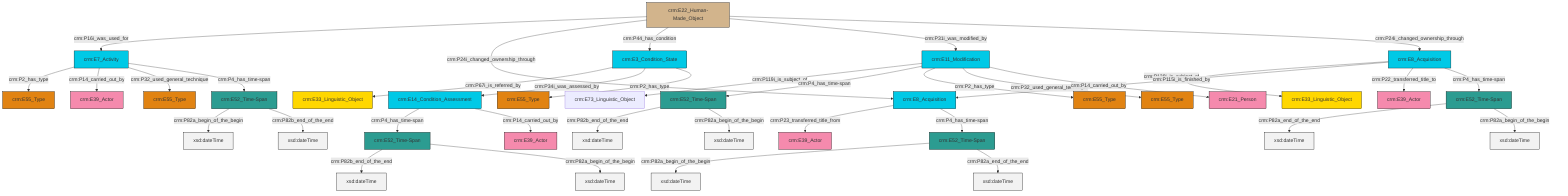 graph TD
classDef Literal fill:#f2f2f2,stroke:#000000;
classDef CRM_Entity fill:#FFFFFF,stroke:#000000;
classDef Temporal_Entity fill:#00C9E6, stroke:#000000;
classDef Type fill:#E18312, stroke:#000000;
classDef Time-Span fill:#2C9C91, stroke:#000000;
classDef Appellation fill:#FFEB7F, stroke:#000000;
classDef Place fill:#008836, stroke:#000000;
classDef Persistent_Item fill:#B266B2, stroke:#000000;
classDef Conceptual_Object fill:#FFD700, stroke:#000000;
classDef Physical_Thing fill:#D2B48C, stroke:#000000;
classDef Actor fill:#f58aad, stroke:#000000;
classDef PC_Classes fill:#4ce600, stroke:#000000;
classDef Multi fill:#cccccc,stroke:#000000;

2["crm:E7_Activity"]:::Temporal_Entity -->|crm:P2_has_type| 3["crm:E55_Type"]:::Type
4["crm:E11_Modification"]:::Temporal_Entity -->|crm:P119i_is_subject_of| 5["crm:E73_Linguistic_Object"]:::Default
12["crm:E52_Time-Span"]:::Time-Span -->|crm:P82b_end_of_the_end| 13[xsd:dateTime]:::Literal
8["crm:E52_Time-Span"]:::Time-Span -->|crm:P82a_end_of_the_end| 14[xsd:dateTime]:::Literal
6["crm:E22_Human-Made_Object"]:::Physical_Thing -->|crm:P16i_was_used_for| 2["crm:E7_Activity"]:::Temporal_Entity
16["crm:E52_Time-Span"]:::Time-Span -->|crm:P82a_begin_of_the_begin| 17[xsd:dateTime]:::Literal
18["crm:E14_Condition_Assessment"]:::Temporal_Entity -->|crm:P4_has_time-span| 19["crm:E52_Time-Span"]:::Time-Span
20["crm:E8_Acquisition"]:::Temporal_Entity -->|crm:P23_transferred_title_from| 21["crm:E39_Actor"]:::Actor
6["crm:E22_Human-Made_Object"]:::Physical_Thing -->|crm:P24i_changed_ownership_through| 20["crm:E8_Acquisition"]:::Temporal_Entity
16["crm:E52_Time-Span"]:::Time-Span -->|crm:P82b_end_of_the_end| 22[xsd:dateTime]:::Literal
6["crm:E22_Human-Made_Object"]:::Physical_Thing -->|crm:P44_has_condition| 25["crm:E3_Condition_State"]:::Temporal_Entity
6["crm:E22_Human-Made_Object"]:::Physical_Thing -->|crm:P31i_was_modified_by| 4["crm:E11_Modification"]:::Temporal_Entity
25["crm:E3_Condition_State"]:::Temporal_Entity -->|crm:P67i_is_referred_by| 28["crm:E33_Linguistic_Object"]:::Conceptual_Object
23["crm:E8_Acquisition"]:::Temporal_Entity -->|crm:P129i_is_subject_of| 29["crm:E33_Linguistic_Object"]:::Conceptual_Object
2["crm:E7_Activity"]:::Temporal_Entity -->|crm:P14_carried_out_by| 36["crm:E39_Actor"]:::Actor
2["crm:E7_Activity"]:::Temporal_Entity -->|crm:P32_used_general_technique| 30["crm:E55_Type"]:::Type
4["crm:E11_Modification"]:::Temporal_Entity -->|crm:P4_has_time-span| 12["crm:E52_Time-Span"]:::Time-Span
25["crm:E3_Condition_State"]:::Temporal_Entity -->|crm:P34i_was_assessed_by| 18["crm:E14_Condition_Assessment"]:::Temporal_Entity
37["crm:E52_Time-Span"]:::Time-Span -->|crm:P82a_begin_of_the_begin| 38[xsd:dateTime]:::Literal
4["crm:E11_Modification"]:::Temporal_Entity -->|crm:P2_has_type| 26["crm:E55_Type"]:::Type
6["crm:E22_Human-Made_Object"]:::Physical_Thing -->|crm:P24i_changed_ownership_through| 23["crm:E8_Acquisition"]:::Temporal_Entity
19["crm:E52_Time-Span"]:::Time-Span -->|crm:P82b_end_of_the_end| 43[xsd:dateTime]:::Literal
12["crm:E52_Time-Span"]:::Time-Span -->|crm:P82a_begin_of_the_begin| 44[xsd:dateTime]:::Literal
23["crm:E8_Acquisition"]:::Temporal_Entity -->|crm:P115i_is_finished_by| 20["crm:E8_Acquisition"]:::Temporal_Entity
23["crm:E8_Acquisition"]:::Temporal_Entity -->|crm:P22_transferred_title_to| 47["crm:E39_Actor"]:::Actor
23["crm:E8_Acquisition"]:::Temporal_Entity -->|crm:P4_has_time-span| 8["crm:E52_Time-Span"]:::Time-Span
2["crm:E7_Activity"]:::Temporal_Entity -->|crm:P4_has_time-span| 16["crm:E52_Time-Span"]:::Time-Span
18["crm:E14_Condition_Assessment"]:::Temporal_Entity -->|crm:P14_carried_out_by| 39["crm:E39_Actor"]:::Actor
4["crm:E11_Modification"]:::Temporal_Entity -->|crm:P32_used_general_technique| 10["crm:E55_Type"]:::Type
25["crm:E3_Condition_State"]:::Temporal_Entity -->|crm:P2_has_type| 32["crm:E55_Type"]:::Type
8["crm:E52_Time-Span"]:::Time-Span -->|crm:P82a_begin_of_the_begin| 52[xsd:dateTime]:::Literal
20["crm:E8_Acquisition"]:::Temporal_Entity -->|crm:P4_has_time-span| 37["crm:E52_Time-Span"]:::Time-Span
4["crm:E11_Modification"]:::Temporal_Entity -->|crm:P14_carried_out_by| 0["crm:E21_Person"]:::Actor
19["crm:E52_Time-Span"]:::Time-Span -->|crm:P82a_begin_of_the_begin| 53[xsd:dateTime]:::Literal
37["crm:E52_Time-Span"]:::Time-Span -->|crm:P82a_end_of_the_end| 55[xsd:dateTime]:::Literal
